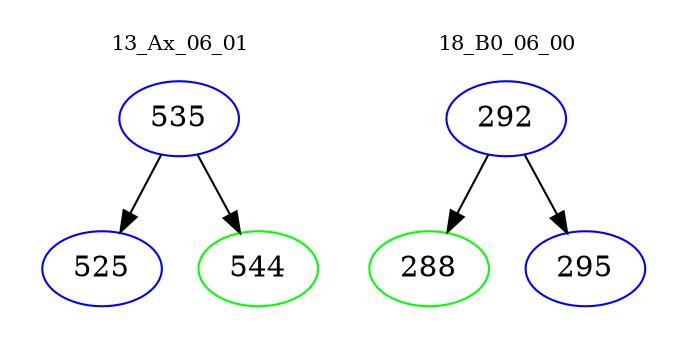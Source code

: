 digraph{
subgraph cluster_0 {
color = white
label = "13_Ax_06_01";
fontsize=10;
T0_535 [label="535", color="blue"]
T0_535 -> T0_525 [color="black"]
T0_525 [label="525", color="blue"]
T0_535 -> T0_544 [color="black"]
T0_544 [label="544", color="green"]
}
subgraph cluster_1 {
color = white
label = "18_B0_06_00";
fontsize=10;
T1_292 [label="292", color="blue"]
T1_292 -> T1_288 [color="black"]
T1_288 [label="288", color="green"]
T1_292 -> T1_295 [color="black"]
T1_295 [label="295", color="blue"]
}
}
